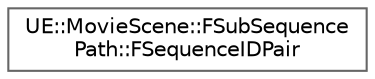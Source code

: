 digraph "Graphical Class Hierarchy"
{
 // INTERACTIVE_SVG=YES
 // LATEX_PDF_SIZE
  bgcolor="transparent";
  edge [fontname=Helvetica,fontsize=10,labelfontname=Helvetica,labelfontsize=10];
  node [fontname=Helvetica,fontsize=10,shape=box,height=0.2,width=0.4];
  rankdir="LR";
  Node0 [id="Node000000",label="UE::MovieScene::FSubSequence\lPath::FSequenceIDPair",height=0.2,width=0.4,color="grey40", fillcolor="white", style="filled",URL="$d4/dc2/structUE_1_1MovieScene_1_1FSubSequencePath_1_1FSequenceIDPair.html",tooltip=" "];
}
